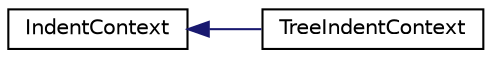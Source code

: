 digraph "Graphical Class Hierarchy"
{
 // LATEX_PDF_SIZE
  edge [fontname="Helvetica",fontsize="10",labelfontname="Helvetica",labelfontsize="10"];
  node [fontname="Helvetica",fontsize="10",shape=record];
  rankdir="LR";
  Node0 [label="IndentContext",height=0.2,width=0.4,color="black", fillcolor="white", style="filled",URL="$classIndentContext.html",tooltip="Indentation contexts are used when calling indentation services."];
  Node0 -> Node1 [dir="back",color="midnightblue",fontsize="10",style="solid",fontname="Helvetica"];
  Node1 [label="TreeIndentContext",height=0.2,width=0.4,color="black", fillcolor="white", style="filled",URL="$classTreeIndentContext.html",tooltip="Objects of this type provide context information and helper methods to indentation functions register..."];
}
